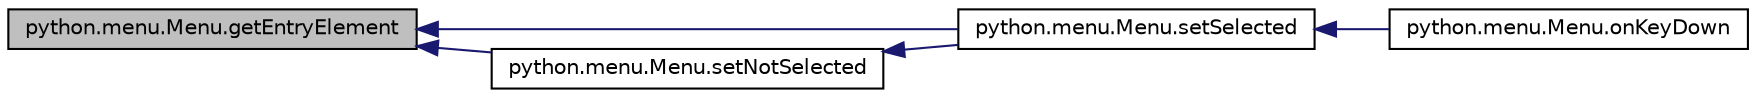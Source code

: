digraph G
{
  edge [fontname="Helvetica",fontsize="10",labelfontname="Helvetica",labelfontsize="10"];
  node [fontname="Helvetica",fontsize="10",shape=record];
  rankdir="LR";
  Node1 [label="python.menu.Menu.getEntryElement",height=0.2,width=0.4,color="black", fillcolor="grey75", style="filled" fontcolor="black"];
  Node1 -> Node2 [dir="back",color="midnightblue",fontsize="10",style="solid",fontname="Helvetica"];
  Node2 [label="python.menu.Menu.setSelected",height=0.2,width=0.4,color="black", fillcolor="white", style="filled",URL="$classpython_1_1menu_1_1_menu.html#a37836e977e47d8f93029fc86d91a3dd5"];
  Node2 -> Node3 [dir="back",color="midnightblue",fontsize="10",style="solid",fontname="Helvetica"];
  Node3 [label="python.menu.Menu.onKeyDown",height=0.2,width=0.4,color="black", fillcolor="white", style="filled",URL="$classpython_1_1menu_1_1_menu.html#a9011fd17cc68bdd567efb457c5f6997f"];
  Node1 -> Node4 [dir="back",color="midnightblue",fontsize="10",style="solid",fontname="Helvetica"];
  Node4 [label="python.menu.Menu.setNotSelected",height=0.2,width=0.4,color="black", fillcolor="white", style="filled",URL="$classpython_1_1menu_1_1_menu.html#a4ee6f4214e76989f608c30294302673a"];
  Node4 -> Node2 [dir="back",color="midnightblue",fontsize="10",style="solid",fontname="Helvetica"];
}
